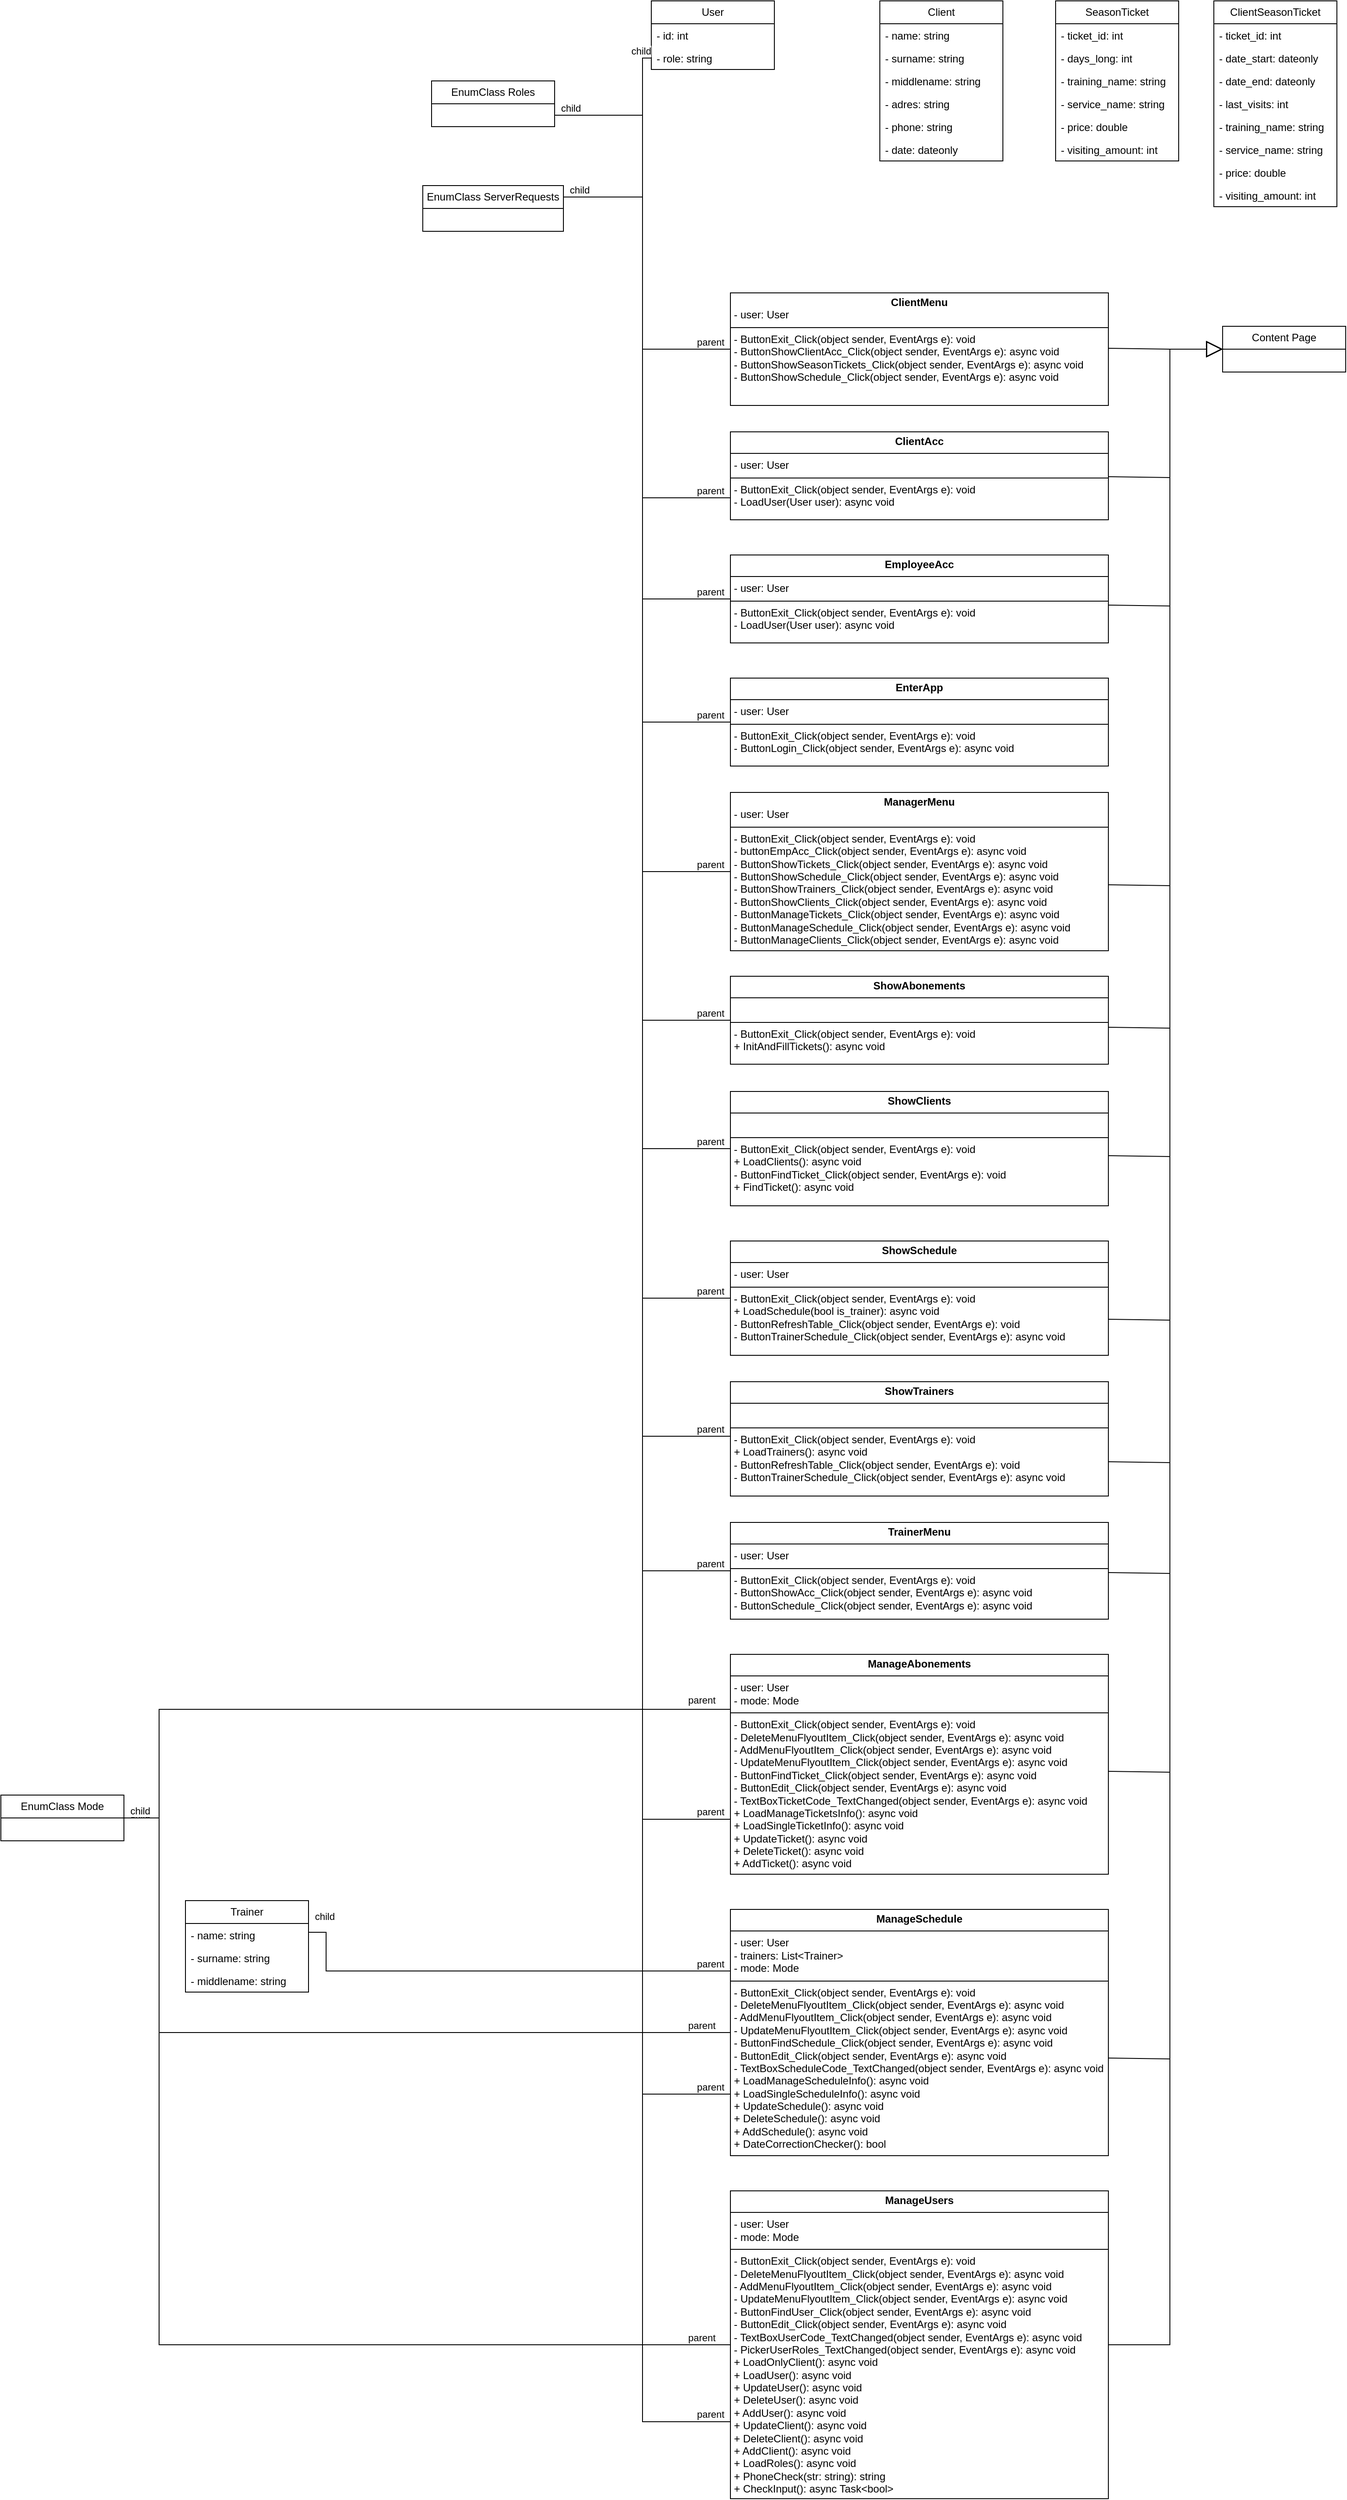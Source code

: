 <mxfile version="24.4.2" type="device">
  <diagram name="Страница — 1" id="IqmH5967m_-wru2younw">
    <mxGraphModel dx="3749" dy="1212" grid="1" gridSize="10" guides="1" tooltips="1" connect="1" arrows="1" fold="1" page="1" pageScale="1" pageWidth="827" pageHeight="1169" math="0" shadow="0">
      <root>
        <mxCell id="0" />
        <mxCell id="1" parent="0" />
        <mxCell id="-slxVZkrEu4Ym89tPLpN-1" value="User" style="swimlane;fontStyle=0;childLayout=stackLayout;horizontal=1;startSize=26;fillColor=none;horizontalStack=0;resizeParent=1;resizeParentMax=0;resizeLast=0;collapsible=1;marginBottom=0;whiteSpace=wrap;html=1;" vertex="1" parent="1">
          <mxGeometry x="10" y="60" width="140" height="78" as="geometry" />
        </mxCell>
        <mxCell id="-slxVZkrEu4Ym89tPLpN-2" value="- id: int" style="text;strokeColor=none;fillColor=none;align=left;verticalAlign=top;spacingLeft=4;spacingRight=4;overflow=hidden;rotatable=0;points=[[0,0.5],[1,0.5]];portConstraint=eastwest;whiteSpace=wrap;html=1;" vertex="1" parent="-slxVZkrEu4Ym89tPLpN-1">
          <mxGeometry y="26" width="140" height="26" as="geometry" />
        </mxCell>
        <mxCell id="-slxVZkrEu4Ym89tPLpN-3" value="- role: string" style="text;strokeColor=none;fillColor=none;align=left;verticalAlign=top;spacingLeft=4;spacingRight=4;overflow=hidden;rotatable=0;points=[[0,0.5],[1,0.5]];portConstraint=eastwest;whiteSpace=wrap;html=1;" vertex="1" parent="-slxVZkrEu4Ym89tPLpN-1">
          <mxGeometry y="52" width="140" height="26" as="geometry" />
        </mxCell>
        <mxCell id="-slxVZkrEu4Ym89tPLpN-5" value="Client" style="swimlane;fontStyle=0;childLayout=stackLayout;horizontal=1;startSize=26;fillColor=none;horizontalStack=0;resizeParent=1;resizeParentMax=0;resizeLast=0;collapsible=1;marginBottom=0;whiteSpace=wrap;html=1;" vertex="1" parent="1">
          <mxGeometry x="270" y="60" width="140" height="182" as="geometry" />
        </mxCell>
        <mxCell id="-slxVZkrEu4Ym89tPLpN-6" value="- name: string" style="text;strokeColor=none;fillColor=none;align=left;verticalAlign=top;spacingLeft=4;spacingRight=4;overflow=hidden;rotatable=0;points=[[0,0.5],[1,0.5]];portConstraint=eastwest;whiteSpace=wrap;html=1;" vertex="1" parent="-slxVZkrEu4Ym89tPLpN-5">
          <mxGeometry y="26" width="140" height="26" as="geometry" />
        </mxCell>
        <mxCell id="-slxVZkrEu4Ym89tPLpN-7" value="- surname: string" style="text;strokeColor=none;fillColor=none;align=left;verticalAlign=top;spacingLeft=4;spacingRight=4;overflow=hidden;rotatable=0;points=[[0,0.5],[1,0.5]];portConstraint=eastwest;whiteSpace=wrap;html=1;" vertex="1" parent="-slxVZkrEu4Ym89tPLpN-5">
          <mxGeometry y="52" width="140" height="26" as="geometry" />
        </mxCell>
        <mxCell id="-slxVZkrEu4Ym89tPLpN-8" value="- middlename: string" style="text;strokeColor=none;fillColor=none;align=left;verticalAlign=top;spacingLeft=4;spacingRight=4;overflow=hidden;rotatable=0;points=[[0,0.5],[1,0.5]];portConstraint=eastwest;whiteSpace=wrap;html=1;" vertex="1" parent="-slxVZkrEu4Ym89tPLpN-5">
          <mxGeometry y="78" width="140" height="26" as="geometry" />
        </mxCell>
        <mxCell id="-slxVZkrEu4Ym89tPLpN-9" value="- adres: string" style="text;strokeColor=none;fillColor=none;align=left;verticalAlign=top;spacingLeft=4;spacingRight=4;overflow=hidden;rotatable=0;points=[[0,0.5],[1,0.5]];portConstraint=eastwest;whiteSpace=wrap;html=1;" vertex="1" parent="-slxVZkrEu4Ym89tPLpN-5">
          <mxGeometry y="104" width="140" height="26" as="geometry" />
        </mxCell>
        <mxCell id="-slxVZkrEu4Ym89tPLpN-11" value="- phone: string" style="text;strokeColor=none;fillColor=none;align=left;verticalAlign=top;spacingLeft=4;spacingRight=4;overflow=hidden;rotatable=0;points=[[0,0.5],[1,0.5]];portConstraint=eastwest;whiteSpace=wrap;html=1;" vertex="1" parent="-slxVZkrEu4Ym89tPLpN-5">
          <mxGeometry y="130" width="140" height="26" as="geometry" />
        </mxCell>
        <mxCell id="-slxVZkrEu4Ym89tPLpN-10" value="- date: dateonly" style="text;strokeColor=none;fillColor=none;align=left;verticalAlign=top;spacingLeft=4;spacingRight=4;overflow=hidden;rotatable=0;points=[[0,0.5],[1,0.5]];portConstraint=eastwest;whiteSpace=wrap;html=1;" vertex="1" parent="-slxVZkrEu4Ym89tPLpN-5">
          <mxGeometry y="156" width="140" height="26" as="geometry" />
        </mxCell>
        <mxCell id="-slxVZkrEu4Ym89tPLpN-12" value="SeasonTicket" style="swimlane;fontStyle=0;childLayout=stackLayout;horizontal=1;startSize=26;fillColor=none;horizontalStack=0;resizeParent=1;resizeParentMax=0;resizeLast=0;collapsible=1;marginBottom=0;whiteSpace=wrap;html=1;" vertex="1" parent="1">
          <mxGeometry x="470" y="60" width="140" height="182" as="geometry" />
        </mxCell>
        <mxCell id="-slxVZkrEu4Ym89tPLpN-13" value="- ticket_id: int" style="text;strokeColor=none;fillColor=none;align=left;verticalAlign=top;spacingLeft=4;spacingRight=4;overflow=hidden;rotatable=0;points=[[0,0.5],[1,0.5]];portConstraint=eastwest;whiteSpace=wrap;html=1;" vertex="1" parent="-slxVZkrEu4Ym89tPLpN-12">
          <mxGeometry y="26" width="140" height="26" as="geometry" />
        </mxCell>
        <mxCell id="-slxVZkrEu4Ym89tPLpN-14" value="- days_long: int" style="text;strokeColor=none;fillColor=none;align=left;verticalAlign=top;spacingLeft=4;spacingRight=4;overflow=hidden;rotatable=0;points=[[0,0.5],[1,0.5]];portConstraint=eastwest;whiteSpace=wrap;html=1;" vertex="1" parent="-slxVZkrEu4Ym89tPLpN-12">
          <mxGeometry y="52" width="140" height="26" as="geometry" />
        </mxCell>
        <mxCell id="-slxVZkrEu4Ym89tPLpN-15" value="- training_name: string" style="text;strokeColor=none;fillColor=none;align=left;verticalAlign=top;spacingLeft=4;spacingRight=4;overflow=hidden;rotatable=0;points=[[0,0.5],[1,0.5]];portConstraint=eastwest;whiteSpace=wrap;html=1;" vertex="1" parent="-slxVZkrEu4Ym89tPLpN-12">
          <mxGeometry y="78" width="140" height="26" as="geometry" />
        </mxCell>
        <mxCell id="-slxVZkrEu4Ym89tPLpN-16" value="- service_name: string" style="text;strokeColor=none;fillColor=none;align=left;verticalAlign=top;spacingLeft=4;spacingRight=4;overflow=hidden;rotatable=0;points=[[0,0.5],[1,0.5]];portConstraint=eastwest;whiteSpace=wrap;html=1;" vertex="1" parent="-slxVZkrEu4Ym89tPLpN-12">
          <mxGeometry y="104" width="140" height="26" as="geometry" />
        </mxCell>
        <mxCell id="-slxVZkrEu4Ym89tPLpN-17" value="- price: double" style="text;strokeColor=none;fillColor=none;align=left;verticalAlign=top;spacingLeft=4;spacingRight=4;overflow=hidden;rotatable=0;points=[[0,0.5],[1,0.5]];portConstraint=eastwest;whiteSpace=wrap;html=1;" vertex="1" parent="-slxVZkrEu4Ym89tPLpN-12">
          <mxGeometry y="130" width="140" height="26" as="geometry" />
        </mxCell>
        <mxCell id="-slxVZkrEu4Ym89tPLpN-18" value="- visiting_amount: int" style="text;strokeColor=none;fillColor=none;align=left;verticalAlign=top;spacingLeft=4;spacingRight=4;overflow=hidden;rotatable=0;points=[[0,0.5],[1,0.5]];portConstraint=eastwest;whiteSpace=wrap;html=1;" vertex="1" parent="-slxVZkrEu4Ym89tPLpN-12">
          <mxGeometry y="156" width="140" height="26" as="geometry" />
        </mxCell>
        <mxCell id="-slxVZkrEu4Ym89tPLpN-19" value="ClientSeasonTicket" style="swimlane;fontStyle=0;childLayout=stackLayout;horizontal=1;startSize=26;fillColor=none;horizontalStack=0;resizeParent=1;resizeParentMax=0;resizeLast=0;collapsible=1;marginBottom=0;whiteSpace=wrap;html=1;" vertex="1" parent="1">
          <mxGeometry x="650" y="60" width="140" height="234" as="geometry" />
        </mxCell>
        <mxCell id="-slxVZkrEu4Ym89tPLpN-20" value="- ticket_id: int" style="text;strokeColor=none;fillColor=none;align=left;verticalAlign=top;spacingLeft=4;spacingRight=4;overflow=hidden;rotatable=0;points=[[0,0.5],[1,0.5]];portConstraint=eastwest;whiteSpace=wrap;html=1;" vertex="1" parent="-slxVZkrEu4Ym89tPLpN-19">
          <mxGeometry y="26" width="140" height="26" as="geometry" />
        </mxCell>
        <mxCell id="-slxVZkrEu4Ym89tPLpN-26" value="- date_start: dateonly" style="text;strokeColor=none;fillColor=none;align=left;verticalAlign=top;spacingLeft=4;spacingRight=4;overflow=hidden;rotatable=0;points=[[0,0.5],[1,0.5]];portConstraint=eastwest;whiteSpace=wrap;html=1;" vertex="1" parent="-slxVZkrEu4Ym89tPLpN-19">
          <mxGeometry y="52" width="140" height="26" as="geometry" />
        </mxCell>
        <mxCell id="-slxVZkrEu4Ym89tPLpN-27" value="- date_end: dateonly" style="text;strokeColor=none;fillColor=none;align=left;verticalAlign=top;spacingLeft=4;spacingRight=4;overflow=hidden;rotatable=0;points=[[0,0.5],[1,0.5]];portConstraint=eastwest;whiteSpace=wrap;html=1;" vertex="1" parent="-slxVZkrEu4Ym89tPLpN-19">
          <mxGeometry y="78" width="140" height="26" as="geometry" />
        </mxCell>
        <mxCell id="-slxVZkrEu4Ym89tPLpN-21" value="- last_visits: int" style="text;strokeColor=none;fillColor=none;align=left;verticalAlign=top;spacingLeft=4;spacingRight=4;overflow=hidden;rotatable=0;points=[[0,0.5],[1,0.5]];portConstraint=eastwest;whiteSpace=wrap;html=1;" vertex="1" parent="-slxVZkrEu4Ym89tPLpN-19">
          <mxGeometry y="104" width="140" height="26" as="geometry" />
        </mxCell>
        <mxCell id="-slxVZkrEu4Ym89tPLpN-22" value="- training_name: string" style="text;strokeColor=none;fillColor=none;align=left;verticalAlign=top;spacingLeft=4;spacingRight=4;overflow=hidden;rotatable=0;points=[[0,0.5],[1,0.5]];portConstraint=eastwest;whiteSpace=wrap;html=1;" vertex="1" parent="-slxVZkrEu4Ym89tPLpN-19">
          <mxGeometry y="130" width="140" height="26" as="geometry" />
        </mxCell>
        <mxCell id="-slxVZkrEu4Ym89tPLpN-23" value="- service_name: string" style="text;strokeColor=none;fillColor=none;align=left;verticalAlign=top;spacingLeft=4;spacingRight=4;overflow=hidden;rotatable=0;points=[[0,0.5],[1,0.5]];portConstraint=eastwest;whiteSpace=wrap;html=1;" vertex="1" parent="-slxVZkrEu4Ym89tPLpN-19">
          <mxGeometry y="156" width="140" height="26" as="geometry" />
        </mxCell>
        <mxCell id="-slxVZkrEu4Ym89tPLpN-24" value="- price: double" style="text;strokeColor=none;fillColor=none;align=left;verticalAlign=top;spacingLeft=4;spacingRight=4;overflow=hidden;rotatable=0;points=[[0,0.5],[1,0.5]];portConstraint=eastwest;whiteSpace=wrap;html=1;" vertex="1" parent="-slxVZkrEu4Ym89tPLpN-19">
          <mxGeometry y="182" width="140" height="26" as="geometry" />
        </mxCell>
        <mxCell id="-slxVZkrEu4Ym89tPLpN-25" value="- visiting_amount: int" style="text;strokeColor=none;fillColor=none;align=left;verticalAlign=top;spacingLeft=4;spacingRight=4;overflow=hidden;rotatable=0;points=[[0,0.5],[1,0.5]];portConstraint=eastwest;whiteSpace=wrap;html=1;" vertex="1" parent="-slxVZkrEu4Ym89tPLpN-19">
          <mxGeometry y="208" width="140" height="26" as="geometry" />
        </mxCell>
        <mxCell id="-slxVZkrEu4Ym89tPLpN-28" value="Content Page" style="swimlane;fontStyle=0;childLayout=stackLayout;horizontal=1;startSize=26;fillColor=none;horizontalStack=0;resizeParent=1;resizeParentMax=0;resizeLast=0;collapsible=1;marginBottom=0;whiteSpace=wrap;html=1;" vertex="1" parent="1">
          <mxGeometry x="660" y="430" width="140" height="52" as="geometry" />
        </mxCell>
        <mxCell id="-slxVZkrEu4Ym89tPLpN-32" value="" style="endArrow=block;endSize=16;endFill=0;html=1;rounded=0;entryX=0;entryY=0.5;entryDx=0;entryDy=0;exitX=1;exitY=0.5;exitDx=0;exitDy=0;" edge="1" parent="1" source="-slxVZkrEu4Ym89tPLpN-49" target="-slxVZkrEu4Ym89tPLpN-28">
          <mxGeometry width="160" relative="1" as="geometry">
            <mxPoint x="620" y="2330" as="sourcePoint" />
            <mxPoint x="530" y="430" as="targetPoint" />
            <Array as="points">
              <mxPoint x="600" y="2725" />
              <mxPoint x="600" y="456" />
            </Array>
          </mxGeometry>
        </mxCell>
        <mxCell id="-slxVZkrEu4Ym89tPLpN-36" value="&lt;p style=&quot;margin:0px;margin-top:4px;text-align:center;&quot;&gt;&lt;b&gt;ClientMenu&lt;/b&gt;&lt;/p&gt;&lt;p style=&quot;margin:0px;margin-left:4px;&quot;&gt;- user: User&lt;/p&gt;&lt;hr size=&quot;1&quot; style=&quot;border-style:solid;&quot;&gt;&lt;p style=&quot;margin:0px;margin-left:4px;&quot;&gt;- ButtonExit_Click(object sender, EventArgs e): void&lt;/p&gt;&lt;p style=&quot;margin:0px;margin-left:4px;&quot;&gt;-&amp;nbsp;ButtonShowClientAcc_Click(object sender, EventArgs e): async void&lt;/p&gt;&lt;p style=&quot;margin:0px;margin-left:4px;&quot;&gt;-&amp;nbsp;ButtonShowSeasonTickets_Click(object sender, EventArgs e): async void&lt;/p&gt;&lt;p style=&quot;margin:0px;margin-left:4px;&quot;&gt;-&amp;nbsp;ButtonShowSchedule_Click(object sender, EventArgs e): async void&lt;/p&gt;&lt;p style=&quot;margin:0px;margin-left:4px;&quot;&gt;&lt;br&gt;&lt;/p&gt;" style="verticalAlign=top;align=left;overflow=fill;html=1;whiteSpace=wrap;" vertex="1" parent="1">
          <mxGeometry x="100" y="392" width="430" height="128" as="geometry" />
        </mxCell>
        <mxCell id="-slxVZkrEu4Ym89tPLpN-37" value="&lt;p style=&quot;margin:0px;margin-top:4px;text-align:center;&quot;&gt;&lt;b&gt;ClientAcc&lt;/b&gt;&lt;/p&gt;&lt;hr size=&quot;1&quot; style=&quot;border-style:solid;&quot;&gt;&lt;p style=&quot;margin:0px;margin-left:4px;&quot;&gt;- user: User&lt;/p&gt;&lt;hr size=&quot;1&quot; style=&quot;border-style:solid;&quot;&gt;&lt;p style=&quot;margin:0px;margin-left:4px;&quot;&gt;- ButtonExit_Click(object sender, EventArgs e): void&lt;/p&gt;&lt;p style=&quot;margin:0px;margin-left:4px;&quot;&gt;- LoadUser(User user): async void&lt;/p&gt;&lt;p style=&quot;margin:0px;margin-left:4px;&quot;&gt;&lt;br&gt;&lt;/p&gt;" style="verticalAlign=top;align=left;overflow=fill;html=1;whiteSpace=wrap;" vertex="1" parent="1">
          <mxGeometry x="100" y="550" width="430" height="100" as="geometry" />
        </mxCell>
        <mxCell id="-slxVZkrEu4Ym89tPLpN-39" value="&lt;p style=&quot;margin:0px;margin-top:4px;text-align:center;&quot;&gt;&lt;b&gt;EmployeeAcc&lt;/b&gt;&lt;/p&gt;&lt;hr size=&quot;1&quot; style=&quot;border-style:solid;&quot;&gt;&lt;p style=&quot;margin:0px;margin-left:4px;&quot;&gt;- user: User&lt;/p&gt;&lt;hr size=&quot;1&quot; style=&quot;border-style:solid;&quot;&gt;&lt;p style=&quot;margin:0px;margin-left:4px;&quot;&gt;- ButtonExit_Click(object sender, EventArgs e): void&lt;/p&gt;&lt;p style=&quot;margin:0px;margin-left:4px;&quot;&gt;- LoadUser(User user): async void&lt;/p&gt;&lt;p style=&quot;margin:0px;margin-left:4px;&quot;&gt;&lt;br&gt;&lt;/p&gt;" style="verticalAlign=top;align=left;overflow=fill;html=1;whiteSpace=wrap;" vertex="1" parent="1">
          <mxGeometry x="100" y="690" width="430" height="100" as="geometry" />
        </mxCell>
        <mxCell id="-slxVZkrEu4Ym89tPLpN-40" value="&lt;p style=&quot;margin:0px;margin-top:4px;text-align:center;&quot;&gt;&lt;b&gt;EnterApp&lt;/b&gt;&lt;/p&gt;&lt;hr size=&quot;1&quot; style=&quot;border-style:solid;&quot;&gt;&lt;p style=&quot;margin:0px;margin-left:4px;&quot;&gt;- user: User&lt;/p&gt;&lt;hr size=&quot;1&quot; style=&quot;border-style:solid;&quot;&gt;&lt;p style=&quot;margin:0px;margin-left:4px;&quot;&gt;- ButtonExit_Click(object sender, EventArgs e): void&lt;/p&gt;&lt;p style=&quot;margin:0px;margin-left:4px;&quot;&gt;- ButtonLogin_Click(object sender, EventArgs e): async void&lt;br&gt;&lt;/p&gt;&lt;p style=&quot;margin:0px;margin-left:4px;&quot;&gt;&lt;br&gt;&lt;/p&gt;" style="verticalAlign=top;align=left;overflow=fill;html=1;whiteSpace=wrap;" vertex="1" parent="1">
          <mxGeometry x="100" y="830" width="430" height="100" as="geometry" />
        </mxCell>
        <mxCell id="-slxVZkrEu4Ym89tPLpN-41" value="&lt;p style=&quot;margin:0px;margin-top:4px;text-align:center;&quot;&gt;&lt;b&gt;ManagerMenu&lt;/b&gt;&lt;/p&gt;&lt;p style=&quot;margin:0px;margin-left:4px;&quot;&gt;- user: User&lt;/p&gt;&lt;hr size=&quot;1&quot; style=&quot;border-style:solid;&quot;&gt;&lt;p style=&quot;margin:0px;margin-left:4px;&quot;&gt;- ButtonExit_Click(object sender, EventArgs e): void&lt;/p&gt;&lt;p style=&quot;margin:0px;margin-left:4px;&quot;&gt;-&amp;nbsp;buttonEmpAcc_Click(object sender, EventArgs e): async void&lt;/p&gt;&lt;p style=&quot;margin:0px;margin-left:4px;&quot;&gt;-&amp;nbsp;ButtonShowTickets_Click(object sender, EventArgs e): async void&lt;/p&gt;&lt;p style=&quot;margin:0px;margin-left:4px;&quot;&gt;-&amp;nbsp;ButtonShowSchedule_Click(object sender, EventArgs e): async void&lt;/p&gt;&lt;p style=&quot;margin: 0px 0px 0px 4px;&quot;&gt;-&amp;nbsp;ButtonShowTrainers_Click(object sender, EventArgs e): async void&lt;/p&gt;&lt;p style=&quot;margin: 0px 0px 0px 4px;&quot;&gt;-&amp;nbsp;ButtonShowClients_Click(object sender, EventArgs e): async void&lt;/p&gt;&lt;p style=&quot;margin: 0px 0px 0px 4px;&quot;&gt;-&amp;nbsp;ButtonManageTickets_Click(object sender, EventArgs e): async void&lt;/p&gt;&lt;p style=&quot;margin: 0px 0px 0px 4px;&quot;&gt;-&amp;nbsp;ButtonManageSchedule_Click(object sender, EventArgs e): async void&lt;/p&gt;&lt;p style=&quot;margin: 0px 0px 0px 4px;&quot;&gt;-&amp;nbsp;ButtonManageClients_Click(object sender, EventArgs e): async void&lt;/p&gt;&lt;p style=&quot;margin:0px;margin-left:4px;&quot;&gt;&lt;br&gt;&lt;/p&gt;" style="verticalAlign=top;align=left;overflow=fill;html=1;whiteSpace=wrap;" vertex="1" parent="1">
          <mxGeometry x="100" y="960" width="430" height="180" as="geometry" />
        </mxCell>
        <mxCell id="-slxVZkrEu4Ym89tPLpN-42" value="&lt;p style=&quot;margin:0px;margin-top:4px;text-align:center;&quot;&gt;&lt;b&gt;ShowAbonements&lt;/b&gt;&lt;/p&gt;&lt;hr size=&quot;1&quot; style=&quot;border-style:solid;&quot;&gt;&lt;p style=&quot;margin:0px;margin-left:4px;&quot;&gt;&lt;br&gt;&lt;/p&gt;&lt;hr size=&quot;1&quot; style=&quot;border-style:solid;&quot;&gt;&lt;p style=&quot;margin:0px;margin-left:4px;&quot;&gt;- ButtonExit_Click(object sender, EventArgs e): void&lt;/p&gt;&lt;p style=&quot;margin:0px;margin-left:4px;&quot;&gt;+ InitAndFillTickets(): async void&lt;br&gt;&lt;/p&gt;&lt;p style=&quot;margin:0px;margin-left:4px;&quot;&gt;&lt;br&gt;&lt;/p&gt;" style="verticalAlign=top;align=left;overflow=fill;html=1;whiteSpace=wrap;" vertex="1" parent="1">
          <mxGeometry x="100" y="1169" width="430" height="100" as="geometry" />
        </mxCell>
        <mxCell id="-slxVZkrEu4Ym89tPLpN-43" value="&lt;p style=&quot;margin:0px;margin-top:4px;text-align:center;&quot;&gt;&lt;b&gt;ShowClients&lt;/b&gt;&lt;/p&gt;&lt;hr size=&quot;1&quot; style=&quot;border-style:solid;&quot;&gt;&lt;p style=&quot;margin:0px;margin-left:4px;&quot;&gt;&lt;br&gt;&lt;/p&gt;&lt;hr size=&quot;1&quot; style=&quot;border-style:solid;&quot;&gt;&lt;p style=&quot;margin:0px;margin-left:4px;&quot;&gt;- ButtonExit_Click(object sender, EventArgs e): void&lt;/p&gt;&lt;p style=&quot;margin:0px;margin-left:4px;&quot;&gt;+ LoadClients(): async void&lt;br&gt;&lt;/p&gt;&lt;p style=&quot;margin:0px;margin-left:4px;&quot;&gt;- ButtonFindTicket_Click(object sender, EventArgs e): void&lt;br&gt;&lt;/p&gt;&lt;p style=&quot;margin:0px;margin-left:4px;&quot;&gt;+&amp;nbsp;FindTicket(): async void&lt;/p&gt;&lt;p style=&quot;margin:0px;margin-left:4px;&quot;&gt;&lt;br&gt;&lt;/p&gt;" style="verticalAlign=top;align=left;overflow=fill;html=1;whiteSpace=wrap;" vertex="1" parent="1">
          <mxGeometry x="100" y="1300" width="430" height="130" as="geometry" />
        </mxCell>
        <mxCell id="-slxVZkrEu4Ym89tPLpN-44" value="&lt;p style=&quot;margin:0px;margin-top:4px;text-align:center;&quot;&gt;&lt;b&gt;ShowSchedule&lt;/b&gt;&lt;/p&gt;&lt;hr size=&quot;1&quot; style=&quot;border-style:solid;&quot;&gt;&lt;p style=&quot;margin:0px;margin-left:4px;&quot;&gt;- user: User&lt;/p&gt;&lt;hr size=&quot;1&quot; style=&quot;border-style:solid;&quot;&gt;&lt;p style=&quot;margin:0px;margin-left:4px;&quot;&gt;- ButtonExit_Click(object sender, EventArgs e): void&lt;/p&gt;&lt;p style=&quot;margin:0px;margin-left:4px;&quot;&gt;+ LoadSchedule(bool is_trainer): async void&lt;br&gt;&lt;/p&gt;&lt;p style=&quot;margin:0px;margin-left:4px;&quot;&gt;- ButtonRefreshTable_Click(object sender, EventArgs e): void&lt;br&gt;&lt;/p&gt;&lt;p style=&quot;margin:0px;margin-left:4px;&quot;&gt;- ButtonTrainerSchedule_Click(object sender, EventArgs e): async void&lt;/p&gt;&lt;p style=&quot;margin:0px;margin-left:4px;&quot;&gt;&lt;br&gt;&lt;/p&gt;" style="verticalAlign=top;align=left;overflow=fill;html=1;whiteSpace=wrap;" vertex="1" parent="1">
          <mxGeometry x="100" y="1470" width="430" height="130" as="geometry" />
        </mxCell>
        <mxCell id="-slxVZkrEu4Ym89tPLpN-45" value="&lt;p style=&quot;margin:0px;margin-top:4px;text-align:center;&quot;&gt;&lt;b&gt;ShowTrainers&lt;/b&gt;&lt;/p&gt;&lt;hr size=&quot;1&quot; style=&quot;border-style:solid;&quot;&gt;&lt;p style=&quot;margin:0px;margin-left:4px;&quot;&gt;&lt;br&gt;&lt;/p&gt;&lt;hr size=&quot;1&quot; style=&quot;border-style:solid;&quot;&gt;&lt;p style=&quot;margin:0px;margin-left:4px;&quot;&gt;- ButtonExit_Click(object sender, EventArgs e): void&lt;/p&gt;&lt;p style=&quot;margin:0px;margin-left:4px;&quot;&gt;+ LoadTrainers(): async void&lt;br&gt;&lt;/p&gt;&lt;p style=&quot;margin:0px;margin-left:4px;&quot;&gt;- ButtonRefreshTable_Click(object sender, EventArgs e): void&lt;br&gt;&lt;/p&gt;&lt;p style=&quot;margin:0px;margin-left:4px;&quot;&gt;- ButtonTrainerSchedule_Click(object sender, EventArgs e): async void&lt;/p&gt;&lt;p style=&quot;margin:0px;margin-left:4px;&quot;&gt;&lt;br&gt;&lt;/p&gt;" style="verticalAlign=top;align=left;overflow=fill;html=1;whiteSpace=wrap;" vertex="1" parent="1">
          <mxGeometry x="100" y="1630" width="430" height="130" as="geometry" />
        </mxCell>
        <mxCell id="-slxVZkrEu4Ym89tPLpN-46" value="&lt;p style=&quot;margin:0px;margin-top:4px;text-align:center;&quot;&gt;&lt;b&gt;TrainerMenu&lt;/b&gt;&lt;/p&gt;&lt;hr size=&quot;1&quot; style=&quot;border-style:solid;&quot;&gt;&lt;p style=&quot;margin:0px;margin-left:4px;&quot;&gt;- user: User&lt;/p&gt;&lt;hr size=&quot;1&quot; style=&quot;border-style:solid;&quot;&gt;&lt;p style=&quot;margin:0px;margin-left:4px;&quot;&gt;- ButtonExit_Click(object sender, EventArgs e): void&lt;/p&gt;&lt;p style=&quot;margin:0px;margin-left:4px;&quot;&gt;- ButtonShowAcc_Click(object sender, EventArgs e): async void&lt;br&gt;&lt;/p&gt;&lt;p style=&quot;margin:0px;margin-left:4px;&quot;&gt;- ButtonSchedule_Click(object sender, EventArgs e): async void&lt;/p&gt;&lt;p style=&quot;margin:0px;margin-left:4px;&quot;&gt;&lt;br&gt;&lt;/p&gt;" style="verticalAlign=top;align=left;overflow=fill;html=1;whiteSpace=wrap;" vertex="1" parent="1">
          <mxGeometry x="100" y="1790" width="430" height="110" as="geometry" />
        </mxCell>
        <mxCell id="-slxVZkrEu4Ym89tPLpN-47" value="&lt;p style=&quot;margin:0px;margin-top:4px;text-align:center;&quot;&gt;&lt;b&gt;ManageAbonements&lt;/b&gt;&lt;/p&gt;&lt;hr size=&quot;1&quot; style=&quot;border-style:solid;&quot;&gt;&lt;p style=&quot;margin:0px;margin-left:4px;&quot;&gt;- user: User&lt;/p&gt;&lt;p style=&quot;margin:0px;margin-left:4px;&quot;&gt;- mode: Mode&lt;/p&gt;&lt;hr size=&quot;1&quot; style=&quot;border-style:solid;&quot;&gt;&lt;p style=&quot;margin:0px;margin-left:4px;&quot;&gt;- ButtonExit_Click(object sender, EventArgs e): void&lt;/p&gt;&lt;p style=&quot;margin:0px;margin-left:4px;&quot;&gt;- DeleteMenuFlyoutItem_Click(object sender, EventArgs e): async void&lt;br&gt;&lt;/p&gt;&lt;p style=&quot;margin:0px;margin-left:4px;&quot;&gt;- AddMenuFlyoutItem_Click(object sender, EventArgs e): async void&lt;/p&gt;&lt;p style=&quot;margin: 0px 0px 0px 4px;&quot;&gt;- UpdateMenuFlyoutItem_Click(object sender, EventArgs e): async void&lt;br&gt;&lt;/p&gt;&lt;p style=&quot;margin: 0px 0px 0px 4px;&quot;&gt;- ButtonFindTicket_Click(object sender, EventArgs e): async void&lt;/p&gt;&lt;p style=&quot;margin: 0px 0px 0px 4px;&quot;&gt;- ButtonEdit_Click(object sender, EventArgs e): async void&lt;br&gt;&lt;/p&gt;&lt;p style=&quot;margin: 0px 0px 0px 4px;&quot;&gt;- TextBoxTicketCode_TextChanged(object sender, EventArgs e): async void&lt;/p&gt;&lt;p style=&quot;margin: 0px 0px 0px 4px;&quot;&gt;+ LoadManageTicketsInfo(): async void&lt;br&gt;&lt;/p&gt;&lt;p style=&quot;margin: 0px 0px 0px 4px;&quot;&gt;+ LoadSingleTicketInfo(): async void&lt;/p&gt;&lt;p style=&quot;margin: 0px 0px 0px 4px;&quot;&gt;+ UpdateTicket(): async void&lt;br&gt;&lt;/p&gt;&lt;p style=&quot;margin: 0px 0px 0px 4px;&quot;&gt;+ DeleteTicket(): async void&lt;/p&gt;&lt;p style=&quot;margin: 0px 0px 0px 4px;&quot;&gt;+ AddTicket(): async void&lt;/p&gt;&lt;p style=&quot;margin: 0px 0px 0px 4px;&quot;&gt;&lt;br&gt;&lt;/p&gt;&lt;p style=&quot;margin:0px;margin-left:4px;&quot;&gt;&lt;br&gt;&lt;/p&gt;" style="verticalAlign=top;align=left;overflow=fill;html=1;whiteSpace=wrap;" vertex="1" parent="1">
          <mxGeometry x="100" y="1940" width="430" height="250" as="geometry" />
        </mxCell>
        <mxCell id="-slxVZkrEu4Ym89tPLpN-48" value="&lt;p style=&quot;margin:0px;margin-top:4px;text-align:center;&quot;&gt;&lt;b&gt;ManageSchedule&lt;/b&gt;&lt;/p&gt;&lt;hr size=&quot;1&quot; style=&quot;border-style:solid;&quot;&gt;&lt;p style=&quot;margin:0px;margin-left:4px;&quot;&gt;- user: User&lt;/p&gt;&lt;p style=&quot;margin:0px;margin-left:4px;&quot;&gt;- trainers: List&amp;lt;Trainer&amp;gt;&lt;/p&gt;&lt;p style=&quot;margin:0px;margin-left:4px;&quot;&gt;- mode: Mode&lt;/p&gt;&lt;hr size=&quot;1&quot; style=&quot;border-style:solid;&quot;&gt;&lt;p style=&quot;margin:0px;margin-left:4px;&quot;&gt;- ButtonExit_Click(object sender, EventArgs e): void&lt;/p&gt;&lt;p style=&quot;margin:0px;margin-left:4px;&quot;&gt;- DeleteMenuFlyoutItem_Click(object sender, EventArgs e): async void&lt;br&gt;&lt;/p&gt;&lt;p style=&quot;margin:0px;margin-left:4px;&quot;&gt;- AddMenuFlyoutItem_Click(object sender, EventArgs e): async void&lt;/p&gt;&lt;p style=&quot;margin: 0px 0px 0px 4px;&quot;&gt;- UpdateMenuFlyoutItem_Click(object sender, EventArgs e): async void&lt;br&gt;&lt;/p&gt;&lt;p style=&quot;margin: 0px 0px 0px 4px;&quot;&gt;- ButtonFindSchedule_Click(object sender, EventArgs e): async void&lt;/p&gt;&lt;p style=&quot;margin: 0px 0px 0px 4px;&quot;&gt;- ButtonEdit_Click(object sender, EventArgs e): async void&lt;br&gt;&lt;/p&gt;&lt;p style=&quot;margin: 0px 0px 0px 4px;&quot;&gt;- TextBoxScheduleCode_TextChanged(object sender, EventArgs e): async void&lt;/p&gt;&lt;p style=&quot;margin: 0px 0px 0px 4px;&quot;&gt;+ LoadManageScheduleInfo(): async void&lt;br&gt;&lt;/p&gt;&lt;p style=&quot;margin: 0px 0px 0px 4px;&quot;&gt;+ LoadSingleScheduleInfo(): async void&lt;/p&gt;&lt;p style=&quot;margin: 0px 0px 0px 4px;&quot;&gt;+ UpdateSchedule(): async void&lt;br&gt;&lt;/p&gt;&lt;p style=&quot;margin: 0px 0px 0px 4px;&quot;&gt;+ DeleteSchedule(): async void&lt;/p&gt;&lt;p style=&quot;margin: 0px 0px 0px 4px;&quot;&gt;+ AddSchedule(): async void&lt;/p&gt;&lt;p style=&quot;margin: 0px 0px 0px 4px;&quot;&gt;+&amp;nbsp;DateCorrectionChecker(): bool&lt;br&gt;&lt;/p&gt;&lt;p style=&quot;margin: 0px 0px 0px 4px;&quot;&gt;&lt;br&gt;&lt;/p&gt;&lt;p style=&quot;margin:0px;margin-left:4px;&quot;&gt;&lt;br&gt;&lt;/p&gt;" style="verticalAlign=top;align=left;overflow=fill;html=1;whiteSpace=wrap;" vertex="1" parent="1">
          <mxGeometry x="100" y="2230" width="430" height="280" as="geometry" />
        </mxCell>
        <mxCell id="-slxVZkrEu4Ym89tPLpN-49" value="&lt;p style=&quot;margin:0px;margin-top:4px;text-align:center;&quot;&gt;&lt;b&gt;ManageUsers&lt;/b&gt;&lt;/p&gt;&lt;hr size=&quot;1&quot; style=&quot;border-style:solid;&quot;&gt;&lt;p style=&quot;margin:0px;margin-left:4px;&quot;&gt;- user: User&lt;/p&gt;&lt;p style=&quot;margin:0px;margin-left:4px;&quot;&gt;- mode: Mode&lt;/p&gt;&lt;hr size=&quot;1&quot; style=&quot;border-style:solid;&quot;&gt;&lt;p style=&quot;margin:0px;margin-left:4px;&quot;&gt;- ButtonExit_Click(object sender, EventArgs e): void&lt;/p&gt;&lt;p style=&quot;margin:0px;margin-left:4px;&quot;&gt;- DeleteMenuFlyoutItem_Click(object sender, EventArgs e): async void&lt;br&gt;&lt;/p&gt;&lt;p style=&quot;margin:0px;margin-left:4px;&quot;&gt;- AddMenuFlyoutItem_Click(object sender, EventArgs e): async void&lt;/p&gt;&lt;p style=&quot;margin: 0px 0px 0px 4px;&quot;&gt;- UpdateMenuFlyoutItem_Click(object sender, EventArgs e): async void&lt;br&gt;&lt;/p&gt;&lt;p style=&quot;margin: 0px 0px 0px 4px;&quot;&gt;- ButtonFindUser_Click(object sender, EventArgs e): async void&lt;/p&gt;&lt;p style=&quot;margin: 0px 0px 0px 4px;&quot;&gt;- ButtonEdit_Click(object sender, EventArgs e): async void&lt;br&gt;&lt;/p&gt;&lt;p style=&quot;margin: 0px 0px 0px 4px;&quot;&gt;- TextBoxUserCode_TextChanged(object sender, EventArgs e): async void&lt;/p&gt;&lt;p style=&quot;margin: 0px 0px 0px 4px;&quot;&gt;-&amp;nbsp;PickerUserRoles_TextChanged(object sender, EventArgs e): async void&lt;/p&gt;&lt;p style=&quot;margin: 0px 0px 0px 4px;&quot;&gt;+ LoadOnlyClient(): async void&lt;br&gt;&lt;/p&gt;&lt;p style=&quot;margin: 0px 0px 0px 4px;&quot;&gt;+ LoadUser(): async void&lt;/p&gt;&lt;p style=&quot;margin: 0px 0px 0px 4px;&quot;&gt;+ UpdateUser(): async void&lt;br&gt;&lt;/p&gt;&lt;p style=&quot;margin: 0px 0px 0px 4px;&quot;&gt;+ DeleteUser(): async void&lt;/p&gt;&lt;p style=&quot;margin: 0px 0px 0px 4px;&quot;&gt;+ AddUser(): async void&lt;/p&gt;&lt;p style=&quot;margin: 0px 0px 0px 4px;&quot;&gt;+ UpdateClient(): async void&lt;br&gt;&lt;/p&gt;&lt;p style=&quot;margin: 0px 0px 0px 4px;&quot;&gt;+ DeleteClient(): async void&lt;/p&gt;&lt;p style=&quot;margin: 0px 0px 0px 4px;&quot;&gt;+ AddClient(): async void&lt;/p&gt;&lt;p style=&quot;margin: 0px 0px 0px 4px;&quot;&gt;+&amp;nbsp;LoadRoles(): async void&lt;/p&gt;&lt;p style=&quot;margin: 0px 0px 0px 4px;&quot;&gt;+&amp;nbsp;PhoneCheck(str: string): string&lt;/p&gt;&lt;p style=&quot;margin: 0px 0px 0px 4px;&quot;&gt;+ CheckInput(): async Task&amp;lt;bool&amp;gt;&lt;/p&gt;&lt;p style=&quot;margin:0px;margin-left:4px;&quot;&gt;&lt;br&gt;&lt;/p&gt;" style="verticalAlign=top;align=left;overflow=fill;html=1;whiteSpace=wrap;" vertex="1" parent="1">
          <mxGeometry x="100" y="2550" width="430" height="350" as="geometry" />
        </mxCell>
        <mxCell id="-slxVZkrEu4Ym89tPLpN-50" value="Trainer" style="swimlane;fontStyle=0;childLayout=stackLayout;horizontal=1;startSize=26;fillColor=none;horizontalStack=0;resizeParent=1;resizeParentMax=0;resizeLast=0;collapsible=1;marginBottom=0;whiteSpace=wrap;html=1;" vertex="1" parent="1">
          <mxGeometry x="-520" y="2220" width="140" height="104" as="geometry" />
        </mxCell>
        <mxCell id="-slxVZkrEu4Ym89tPLpN-51" value="- name: string" style="text;strokeColor=none;fillColor=none;align=left;verticalAlign=top;spacingLeft=4;spacingRight=4;overflow=hidden;rotatable=0;points=[[0,0.5],[1,0.5]];portConstraint=eastwest;whiteSpace=wrap;html=1;" vertex="1" parent="-slxVZkrEu4Ym89tPLpN-50">
          <mxGeometry y="26" width="140" height="26" as="geometry" />
        </mxCell>
        <mxCell id="-slxVZkrEu4Ym89tPLpN-52" value="- surname: string" style="text;strokeColor=none;fillColor=none;align=left;verticalAlign=top;spacingLeft=4;spacingRight=4;overflow=hidden;rotatable=0;points=[[0,0.5],[1,0.5]];portConstraint=eastwest;whiteSpace=wrap;html=1;" vertex="1" parent="-slxVZkrEu4Ym89tPLpN-50">
          <mxGeometry y="52" width="140" height="26" as="geometry" />
        </mxCell>
        <mxCell id="-slxVZkrEu4Ym89tPLpN-53" value="- middlename: string" style="text;strokeColor=none;fillColor=none;align=left;verticalAlign=top;spacingLeft=4;spacingRight=4;overflow=hidden;rotatable=0;points=[[0,0.5],[1,0.5]];portConstraint=eastwest;whiteSpace=wrap;html=1;" vertex="1" parent="-slxVZkrEu4Ym89tPLpN-50">
          <mxGeometry y="78" width="140" height="26" as="geometry" />
        </mxCell>
        <mxCell id="-slxVZkrEu4Ym89tPLpN-54" value="EnumClass Mode" style="swimlane;fontStyle=0;childLayout=stackLayout;horizontal=1;startSize=26;fillColor=none;horizontalStack=0;resizeParent=1;resizeParentMax=0;resizeLast=0;collapsible=1;marginBottom=0;whiteSpace=wrap;html=1;" vertex="1" parent="1">
          <mxGeometry x="-730" y="2100" width="140" height="52" as="geometry" />
        </mxCell>
        <mxCell id="-slxVZkrEu4Ym89tPLpN-58" value="EnumClass Roles" style="swimlane;fontStyle=0;childLayout=stackLayout;horizontal=1;startSize=26;fillColor=none;horizontalStack=0;resizeParent=1;resizeParentMax=0;resizeLast=0;collapsible=1;marginBottom=0;whiteSpace=wrap;html=1;" vertex="1" parent="1">
          <mxGeometry x="-240" y="151" width="140" height="52" as="geometry" />
        </mxCell>
        <mxCell id="-slxVZkrEu4Ym89tPLpN-61" value="EnumClass ServerRequests" style="swimlane;fontStyle=0;childLayout=stackLayout;horizontal=1;startSize=26;fillColor=none;horizontalStack=0;resizeParent=1;resizeParentMax=0;resizeLast=0;collapsible=1;marginBottom=0;whiteSpace=wrap;html=1;" vertex="1" parent="1">
          <mxGeometry x="-250" y="270" width="160" height="52" as="geometry" />
        </mxCell>
        <mxCell id="-slxVZkrEu4Ym89tPLpN-64" value="" style="endArrow=block;endSize=16;endFill=0;html=1;rounded=0;entryX=0;entryY=0.5;entryDx=0;entryDy=0;exitX=1;exitY=0.5;exitDx=0;exitDy=0;" edge="1" parent="1" target="-slxVZkrEu4Ym89tPLpN-28">
          <mxGeometry width="160" relative="1" as="geometry">
            <mxPoint x="530" y="2399" as="sourcePoint" />
            <mxPoint x="660" y="130" as="targetPoint" />
            <Array as="points">
              <mxPoint x="600" y="2400" />
              <mxPoint x="600" y="456" />
            </Array>
          </mxGeometry>
        </mxCell>
        <mxCell id="-slxVZkrEu4Ym89tPLpN-65" value="" style="endArrow=block;endSize=16;endFill=0;html=1;rounded=0;entryX=0;entryY=0.5;entryDx=0;entryDy=0;exitX=1;exitY=0.5;exitDx=0;exitDy=0;" edge="1" parent="1" target="-slxVZkrEu4Ym89tPLpN-28">
          <mxGeometry width="160" relative="1" as="geometry">
            <mxPoint x="530" y="2073" as="sourcePoint" />
            <mxPoint x="660" y="130" as="targetPoint" />
            <Array as="points">
              <mxPoint x="600" y="2074" />
              <mxPoint x="600" y="456" />
            </Array>
          </mxGeometry>
        </mxCell>
        <mxCell id="-slxVZkrEu4Ym89tPLpN-66" value="" style="endArrow=block;endSize=16;endFill=0;html=1;rounded=0;entryX=0;entryY=0.5;entryDx=0;entryDy=0;exitX=1;exitY=0.5;exitDx=0;exitDy=0;" edge="1" parent="1" target="-slxVZkrEu4Ym89tPLpN-28">
          <mxGeometry width="160" relative="1" as="geometry">
            <mxPoint x="530" y="1847" as="sourcePoint" />
            <mxPoint x="660" y="230" as="targetPoint" />
            <Array as="points">
              <mxPoint x="600" y="1848" />
              <mxPoint x="600" y="456" />
            </Array>
          </mxGeometry>
        </mxCell>
        <mxCell id="-slxVZkrEu4Ym89tPLpN-67" value="" style="endArrow=block;endSize=16;endFill=0;html=1;rounded=0;entryX=0;entryY=0.5;entryDx=0;entryDy=0;exitX=1;exitY=0.5;exitDx=0;exitDy=0;" edge="1" parent="1" target="-slxVZkrEu4Ym89tPLpN-28">
          <mxGeometry width="160" relative="1" as="geometry">
            <mxPoint x="530" y="1721" as="sourcePoint" />
            <mxPoint x="660" y="330" as="targetPoint" />
            <Array as="points">
              <mxPoint x="600" y="1722" />
              <mxPoint x="600" y="456" />
            </Array>
          </mxGeometry>
        </mxCell>
        <mxCell id="-slxVZkrEu4Ym89tPLpN-68" value="" style="endArrow=block;endSize=16;endFill=0;html=1;rounded=0;entryX=0;entryY=0.5;entryDx=0;entryDy=0;exitX=1;exitY=0.5;exitDx=0;exitDy=0;" edge="1" parent="1" target="-slxVZkrEu4Ym89tPLpN-28">
          <mxGeometry width="160" relative="1" as="geometry">
            <mxPoint x="530" y="1559" as="sourcePoint" />
            <mxPoint x="660" y="294" as="targetPoint" />
            <Array as="points">
              <mxPoint x="600" y="1560" />
              <mxPoint x="600" y="456" />
            </Array>
          </mxGeometry>
        </mxCell>
        <mxCell id="-slxVZkrEu4Ym89tPLpN-69" value="" style="endArrow=block;endSize=16;endFill=0;html=1;rounded=0;entryX=0;entryY=0.5;entryDx=0;entryDy=0;exitX=1;exitY=0.5;exitDx=0;exitDy=0;" edge="1" parent="1" target="-slxVZkrEu4Ym89tPLpN-28">
          <mxGeometry width="160" relative="1" as="geometry">
            <mxPoint x="530" y="1373" as="sourcePoint" />
            <mxPoint x="660" y="270" as="targetPoint" />
            <Array as="points">
              <mxPoint x="600" y="1374" />
              <mxPoint x="600" y="456" />
            </Array>
          </mxGeometry>
        </mxCell>
        <mxCell id="-slxVZkrEu4Ym89tPLpN-70" value="" style="endArrow=block;endSize=16;endFill=0;html=1;rounded=0;entryX=0;entryY=0.5;entryDx=0;entryDy=0;exitX=1;exitY=0.5;exitDx=0;exitDy=0;" edge="1" parent="1" target="-slxVZkrEu4Ym89tPLpN-28">
          <mxGeometry width="160" relative="1" as="geometry">
            <mxPoint x="530" y="1227" as="sourcePoint" />
            <mxPoint x="660" y="310" as="targetPoint" />
            <Array as="points">
              <mxPoint x="600" y="1228" />
              <mxPoint x="600" y="456" />
            </Array>
          </mxGeometry>
        </mxCell>
        <mxCell id="-slxVZkrEu4Ym89tPLpN-71" value="" style="endArrow=block;endSize=16;endFill=0;html=1;rounded=0;entryX=0;entryY=0.5;entryDx=0;entryDy=0;exitX=1;exitY=0.5;exitDx=0;exitDy=0;" edge="1" parent="1" target="-slxVZkrEu4Ym89tPLpN-28">
          <mxGeometry width="160" relative="1" as="geometry">
            <mxPoint x="530" y="1065" as="sourcePoint" />
            <mxPoint x="660" y="294" as="targetPoint" />
            <Array as="points">
              <mxPoint x="600" y="1066" />
              <mxPoint x="600" y="456" />
            </Array>
          </mxGeometry>
        </mxCell>
        <mxCell id="-slxVZkrEu4Ym89tPLpN-72" value="" style="endArrow=block;endSize=16;endFill=0;html=1;rounded=0;entryX=0;entryY=0.5;entryDx=0;entryDy=0;exitX=1;exitY=0.5;exitDx=0;exitDy=0;" edge="1" parent="1" target="-slxVZkrEu4Ym89tPLpN-28">
          <mxGeometry width="160" relative="1" as="geometry">
            <mxPoint x="530" y="747" as="sourcePoint" />
            <mxPoint x="660" y="138" as="targetPoint" />
            <Array as="points">
              <mxPoint x="600" y="748" />
              <mxPoint x="600" y="456" />
            </Array>
          </mxGeometry>
        </mxCell>
        <mxCell id="-slxVZkrEu4Ym89tPLpN-73" value="" style="endArrow=block;endSize=16;endFill=0;html=1;rounded=0;entryX=0;entryY=0.5;entryDx=0;entryDy=0;exitX=1;exitY=0.5;exitDx=0;exitDy=0;" edge="1" parent="1" target="-slxVZkrEu4Ym89tPLpN-28">
          <mxGeometry width="160" relative="1" as="geometry">
            <mxPoint x="530" y="601" as="sourcePoint" />
            <mxPoint x="660" y="310" as="targetPoint" />
            <Array as="points">
              <mxPoint x="600" y="602" />
              <mxPoint x="600" y="456" />
            </Array>
          </mxGeometry>
        </mxCell>
        <mxCell id="-slxVZkrEu4Ym89tPLpN-74" value="" style="endArrow=block;endSize=16;endFill=0;html=1;rounded=0;entryX=0;entryY=0.5;entryDx=0;entryDy=0;exitX=1;exitY=0.5;exitDx=0;exitDy=0;" edge="1" parent="1" target="-slxVZkrEu4Ym89tPLpN-28">
          <mxGeometry width="160" relative="1" as="geometry">
            <mxPoint x="530" y="455" as="sourcePoint" />
            <mxPoint x="660" y="310" as="targetPoint" />
            <Array as="points">
              <mxPoint x="600" y="456" />
            </Array>
          </mxGeometry>
        </mxCell>
        <mxCell id="-slxVZkrEu4Ym89tPLpN-75" value="" style="endArrow=none;html=1;edgeStyle=orthogonalEdgeStyle;rounded=0;exitX=0;exitY=0.25;exitDx=0;exitDy=0;entryX=1;entryY=0.5;entryDx=0;entryDy=0;" edge="1" parent="1" source="-slxVZkrEu4Ym89tPLpN-47" target="-slxVZkrEu4Ym89tPLpN-54">
          <mxGeometry relative="1" as="geometry">
            <mxPoint x="-80" y="2050" as="sourcePoint" />
            <mxPoint x="80" y="2050" as="targetPoint" />
            <Array as="points">
              <mxPoint x="-550" y="2002" />
              <mxPoint x="-550" y="2126" />
            </Array>
          </mxGeometry>
        </mxCell>
        <mxCell id="-slxVZkrEu4Ym89tPLpN-76" value="parent" style="edgeLabel;resizable=0;html=1;align=left;verticalAlign=bottom;" connectable="0" vertex="1" parent="-slxVZkrEu4Ym89tPLpN-75">
          <mxGeometry x="-1" relative="1" as="geometry">
            <mxPoint x="-50" y="-2" as="offset" />
          </mxGeometry>
        </mxCell>
        <mxCell id="-slxVZkrEu4Ym89tPLpN-77" value="child" style="edgeLabel;resizable=0;html=1;align=right;verticalAlign=bottom;" connectable="0" vertex="1" parent="-slxVZkrEu4Ym89tPLpN-75">
          <mxGeometry x="1" relative="1" as="geometry">
            <mxPoint x="30" y="4" as="offset" />
          </mxGeometry>
        </mxCell>
        <mxCell id="-slxVZkrEu4Ym89tPLpN-78" value="" style="endArrow=none;html=1;edgeStyle=orthogonalEdgeStyle;rounded=0;exitX=0;exitY=0.5;exitDx=0;exitDy=0;entryX=1;entryY=0.5;entryDx=0;entryDy=0;" edge="1" parent="1" source="-slxVZkrEu4Ym89tPLpN-48" target="-slxVZkrEu4Ym89tPLpN-54">
          <mxGeometry relative="1" as="geometry">
            <mxPoint x="110" y="2013" as="sourcePoint" />
            <mxPoint x="-30" y="2150" as="targetPoint" />
            <Array as="points">
              <mxPoint x="-550" y="2370" />
              <mxPoint x="-550" y="2126" />
            </Array>
          </mxGeometry>
        </mxCell>
        <mxCell id="-slxVZkrEu4Ym89tPLpN-79" value="parent" style="edgeLabel;resizable=0;html=1;align=left;verticalAlign=bottom;" connectable="0" vertex="1" parent="-slxVZkrEu4Ym89tPLpN-78">
          <mxGeometry x="-1" relative="1" as="geometry">
            <mxPoint x="-50" as="offset" />
          </mxGeometry>
        </mxCell>
        <mxCell id="-slxVZkrEu4Ym89tPLpN-80" value="child" style="edgeLabel;resizable=0;html=1;align=right;verticalAlign=bottom;" connectable="0" vertex="1" parent="-slxVZkrEu4Ym89tPLpN-78">
          <mxGeometry x="1" relative="1" as="geometry">
            <mxPoint x="30" as="offset" />
          </mxGeometry>
        </mxCell>
        <mxCell id="-slxVZkrEu4Ym89tPLpN-81" value="" style="endArrow=none;html=1;edgeStyle=orthogonalEdgeStyle;rounded=0;exitX=0;exitY=0.5;exitDx=0;exitDy=0;entryX=1;entryY=0.5;entryDx=0;entryDy=0;" edge="1" parent="1" source="-slxVZkrEu4Ym89tPLpN-49" target="-slxVZkrEu4Ym89tPLpN-54">
          <mxGeometry relative="1" as="geometry">
            <mxPoint x="110" y="2380" as="sourcePoint" />
            <mxPoint x="-40" y="2180" as="targetPoint" />
            <Array as="points">
              <mxPoint x="-550" y="2725" />
              <mxPoint x="-550" y="2126" />
            </Array>
          </mxGeometry>
        </mxCell>
        <mxCell id="-slxVZkrEu4Ym89tPLpN-82" value="parent" style="edgeLabel;resizable=0;html=1;align=left;verticalAlign=bottom;" connectable="0" vertex="1" parent="-slxVZkrEu4Ym89tPLpN-81">
          <mxGeometry x="-1" relative="1" as="geometry">
            <mxPoint x="-50" as="offset" />
          </mxGeometry>
        </mxCell>
        <mxCell id="-slxVZkrEu4Ym89tPLpN-83" value="child" style="edgeLabel;resizable=0;html=1;align=right;verticalAlign=bottom;" connectable="0" vertex="1" parent="-slxVZkrEu4Ym89tPLpN-81">
          <mxGeometry x="1" relative="1" as="geometry">
            <mxPoint x="30" as="offset" />
          </mxGeometry>
        </mxCell>
        <mxCell id="-slxVZkrEu4Ym89tPLpN-84" value="" style="endArrow=none;html=1;edgeStyle=orthogonalEdgeStyle;rounded=0;exitX=0;exitY=0.25;exitDx=0;exitDy=0;entryX=1;entryY=0.25;entryDx=0;entryDy=0;" edge="1" parent="1" source="-slxVZkrEu4Ym89tPLpN-48" target="-slxVZkrEu4Ym89tPLpN-50">
          <mxGeometry relative="1" as="geometry">
            <mxPoint x="-110" y="2280" as="sourcePoint" />
            <mxPoint x="50" y="2280" as="targetPoint" />
            <Array as="points">
              <mxPoint x="-360" y="2300" />
              <mxPoint x="-360" y="2256" />
              <mxPoint x="-380" y="2256" />
            </Array>
          </mxGeometry>
        </mxCell>
        <mxCell id="-slxVZkrEu4Ym89tPLpN-85" value="parent" style="edgeLabel;resizable=0;html=1;align=left;verticalAlign=bottom;" connectable="0" vertex="1" parent="-slxVZkrEu4Ym89tPLpN-84">
          <mxGeometry x="-1" relative="1" as="geometry">
            <mxPoint x="-40" as="offset" />
          </mxGeometry>
        </mxCell>
        <mxCell id="-slxVZkrEu4Ym89tPLpN-86" value="child" style="edgeLabel;resizable=0;html=1;align=right;verticalAlign=bottom;" connectable="0" vertex="1" parent="-slxVZkrEu4Ym89tPLpN-84">
          <mxGeometry x="1" relative="1" as="geometry">
            <mxPoint x="30" as="offset" />
          </mxGeometry>
        </mxCell>
        <mxCell id="-slxVZkrEu4Ym89tPLpN-88" value="" style="endArrow=none;html=1;edgeStyle=orthogonalEdgeStyle;rounded=0;exitX=0;exitY=0.75;exitDx=0;exitDy=0;entryX=0;entryY=0.5;entryDx=0;entryDy=0;" edge="1" parent="1" source="-slxVZkrEu4Ym89tPLpN-49" target="-slxVZkrEu4Ym89tPLpN-3">
          <mxGeometry relative="1" as="geometry">
            <mxPoint y="260" as="sourcePoint" />
            <mxPoint x="150" y="260" as="targetPoint" />
          </mxGeometry>
        </mxCell>
        <mxCell id="-slxVZkrEu4Ym89tPLpN-89" value="parent" style="edgeLabel;resizable=0;html=1;align=left;verticalAlign=bottom;" connectable="0" vertex="1" parent="-slxVZkrEu4Ym89tPLpN-88">
          <mxGeometry x="-1" relative="1" as="geometry">
            <mxPoint x="-40" as="offset" />
          </mxGeometry>
        </mxCell>
        <mxCell id="-slxVZkrEu4Ym89tPLpN-90" value="child" style="edgeLabel;resizable=0;html=1;align=right;verticalAlign=bottom;" connectable="0" vertex="1" parent="-slxVZkrEu4Ym89tPLpN-88">
          <mxGeometry x="1" relative="1" as="geometry" />
        </mxCell>
        <mxCell id="-slxVZkrEu4Ym89tPLpN-94" value="" style="endArrow=none;html=1;edgeStyle=orthogonalEdgeStyle;rounded=0;exitX=0;exitY=0.75;exitDx=0;exitDy=0;entryX=0;entryY=0.5;entryDx=0;entryDy=0;" edge="1" parent="1" source="-slxVZkrEu4Ym89tPLpN-48" target="-slxVZkrEu4Ym89tPLpN-3">
          <mxGeometry relative="1" as="geometry">
            <mxPoint x="110" y="2823" as="sourcePoint" />
            <mxPoint x="20" y="135" as="targetPoint" />
          </mxGeometry>
        </mxCell>
        <mxCell id="-slxVZkrEu4Ym89tPLpN-95" value="parent" style="edgeLabel;resizable=0;html=1;align=left;verticalAlign=bottom;" connectable="0" vertex="1" parent="-slxVZkrEu4Ym89tPLpN-94">
          <mxGeometry x="-1" relative="1" as="geometry">
            <mxPoint x="-40" as="offset" />
          </mxGeometry>
        </mxCell>
        <mxCell id="-slxVZkrEu4Ym89tPLpN-96" value="child" style="edgeLabel;resizable=0;html=1;align=right;verticalAlign=bottom;" connectable="0" vertex="1" parent="-slxVZkrEu4Ym89tPLpN-94">
          <mxGeometry x="1" relative="1" as="geometry" />
        </mxCell>
        <mxCell id="-slxVZkrEu4Ym89tPLpN-97" value="" style="endArrow=none;html=1;edgeStyle=orthogonalEdgeStyle;rounded=0;exitX=0;exitY=0.75;exitDx=0;exitDy=0;entryX=0;entryY=0.5;entryDx=0;entryDy=0;" edge="1" parent="1" source="-slxVZkrEu4Ym89tPLpN-47" target="-slxVZkrEu4Ym89tPLpN-3">
          <mxGeometry relative="1" as="geometry">
            <mxPoint x="110" y="2450" as="sourcePoint" />
            <mxPoint x="20" y="135" as="targetPoint" />
          </mxGeometry>
        </mxCell>
        <mxCell id="-slxVZkrEu4Ym89tPLpN-98" value="parent" style="edgeLabel;resizable=0;html=1;align=left;verticalAlign=bottom;" connectable="0" vertex="1" parent="-slxVZkrEu4Ym89tPLpN-97">
          <mxGeometry x="-1" relative="1" as="geometry">
            <mxPoint x="-40" as="offset" />
          </mxGeometry>
        </mxCell>
        <mxCell id="-slxVZkrEu4Ym89tPLpN-99" value="child" style="edgeLabel;resizable=0;html=1;align=right;verticalAlign=bottom;" connectable="0" vertex="1" parent="-slxVZkrEu4Ym89tPLpN-97">
          <mxGeometry x="1" relative="1" as="geometry" />
        </mxCell>
        <mxCell id="-slxVZkrEu4Ym89tPLpN-100" value="" style="endArrow=none;html=1;edgeStyle=orthogonalEdgeStyle;rounded=0;exitX=0;exitY=0.5;exitDx=0;exitDy=0;entryX=0;entryY=0.5;entryDx=0;entryDy=0;" edge="1" parent="1" source="-slxVZkrEu4Ym89tPLpN-46" target="-slxVZkrEu4Ym89tPLpN-3">
          <mxGeometry relative="1" as="geometry">
            <mxPoint x="110" y="2138" as="sourcePoint" />
            <mxPoint x="20" y="135" as="targetPoint" />
          </mxGeometry>
        </mxCell>
        <mxCell id="-slxVZkrEu4Ym89tPLpN-101" value="parent" style="edgeLabel;resizable=0;html=1;align=left;verticalAlign=bottom;" connectable="0" vertex="1" parent="-slxVZkrEu4Ym89tPLpN-100">
          <mxGeometry x="-1" relative="1" as="geometry">
            <mxPoint x="-40" as="offset" />
          </mxGeometry>
        </mxCell>
        <mxCell id="-slxVZkrEu4Ym89tPLpN-102" value="child" style="edgeLabel;resizable=0;html=1;align=right;verticalAlign=bottom;" connectable="0" vertex="1" parent="-slxVZkrEu4Ym89tPLpN-100">
          <mxGeometry x="1" relative="1" as="geometry" />
        </mxCell>
        <mxCell id="-slxVZkrEu4Ym89tPLpN-106" value="" style="endArrow=none;html=1;edgeStyle=orthogonalEdgeStyle;rounded=0;exitX=0;exitY=0.5;exitDx=0;exitDy=0;entryX=0;entryY=0.5;entryDx=0;entryDy=0;" edge="1" parent="1" source="-slxVZkrEu4Ym89tPLpN-44" target="-slxVZkrEu4Ym89tPLpN-3">
          <mxGeometry relative="1" as="geometry">
            <mxPoint x="110" y="1738" as="sourcePoint" />
            <mxPoint x="20" y="135" as="targetPoint" />
          </mxGeometry>
        </mxCell>
        <mxCell id="-slxVZkrEu4Ym89tPLpN-107" value="parent" style="edgeLabel;resizable=0;html=1;align=left;verticalAlign=bottom;" connectable="0" vertex="1" parent="-slxVZkrEu4Ym89tPLpN-106">
          <mxGeometry x="-1" relative="1" as="geometry">
            <mxPoint x="-40" as="offset" />
          </mxGeometry>
        </mxCell>
        <mxCell id="-slxVZkrEu4Ym89tPLpN-108" value="child" style="edgeLabel;resizable=0;html=1;align=right;verticalAlign=bottom;" connectable="0" vertex="1" parent="-slxVZkrEu4Ym89tPLpN-106">
          <mxGeometry x="1" relative="1" as="geometry" />
        </mxCell>
        <mxCell id="-slxVZkrEu4Ym89tPLpN-115" value="" style="endArrow=none;html=1;edgeStyle=orthogonalEdgeStyle;rounded=0;exitX=0;exitY=0.5;exitDx=0;exitDy=0;entryX=0;entryY=0.5;entryDx=0;entryDy=0;" edge="1" parent="1" source="-slxVZkrEu4Ym89tPLpN-41" target="-slxVZkrEu4Ym89tPLpN-3">
          <mxGeometry relative="1" as="geometry">
            <mxPoint x="110" y="1229" as="sourcePoint" />
            <mxPoint x="20" y="135" as="targetPoint" />
          </mxGeometry>
        </mxCell>
        <mxCell id="-slxVZkrEu4Ym89tPLpN-116" value="parent" style="edgeLabel;resizable=0;html=1;align=left;verticalAlign=bottom;" connectable="0" vertex="1" parent="-slxVZkrEu4Ym89tPLpN-115">
          <mxGeometry x="-1" relative="1" as="geometry">
            <mxPoint x="-40" as="offset" />
          </mxGeometry>
        </mxCell>
        <mxCell id="-slxVZkrEu4Ym89tPLpN-117" value="child" style="edgeLabel;resizable=0;html=1;align=right;verticalAlign=bottom;" connectable="0" vertex="1" parent="-slxVZkrEu4Ym89tPLpN-115">
          <mxGeometry x="1" relative="1" as="geometry" />
        </mxCell>
        <mxCell id="-slxVZkrEu4Ym89tPLpN-118" value="" style="endArrow=none;html=1;edgeStyle=orthogonalEdgeStyle;rounded=0;exitX=0;exitY=0.5;exitDx=0;exitDy=0;entryX=0;entryY=0.5;entryDx=0;entryDy=0;" edge="1" parent="1" source="-slxVZkrEu4Ym89tPLpN-40" target="-slxVZkrEu4Ym89tPLpN-3">
          <mxGeometry relative="1" as="geometry">
            <mxPoint x="110" y="1060" as="sourcePoint" />
            <mxPoint x="20" y="135" as="targetPoint" />
          </mxGeometry>
        </mxCell>
        <mxCell id="-slxVZkrEu4Ym89tPLpN-119" value="parent" style="edgeLabel;resizable=0;html=1;align=left;verticalAlign=bottom;" connectable="0" vertex="1" parent="-slxVZkrEu4Ym89tPLpN-118">
          <mxGeometry x="-1" relative="1" as="geometry">
            <mxPoint x="-40" as="offset" />
          </mxGeometry>
        </mxCell>
        <mxCell id="-slxVZkrEu4Ym89tPLpN-120" value="child" style="edgeLabel;resizable=0;html=1;align=right;verticalAlign=bottom;" connectable="0" vertex="1" parent="-slxVZkrEu4Ym89tPLpN-118">
          <mxGeometry x="1" relative="1" as="geometry" />
        </mxCell>
        <mxCell id="-slxVZkrEu4Ym89tPLpN-121" value="" style="endArrow=none;html=1;edgeStyle=orthogonalEdgeStyle;rounded=0;exitX=0;exitY=0.5;exitDx=0;exitDy=0;entryX=0;entryY=0.5;entryDx=0;entryDy=0;" edge="1" parent="1" source="-slxVZkrEu4Ym89tPLpN-39" target="-slxVZkrEu4Ym89tPLpN-3">
          <mxGeometry relative="1" as="geometry">
            <mxPoint x="110" y="890" as="sourcePoint" />
            <mxPoint x="20" y="135" as="targetPoint" />
          </mxGeometry>
        </mxCell>
        <mxCell id="-slxVZkrEu4Ym89tPLpN-122" value="parent" style="edgeLabel;resizable=0;html=1;align=left;verticalAlign=bottom;" connectable="0" vertex="1" parent="-slxVZkrEu4Ym89tPLpN-121">
          <mxGeometry x="-1" relative="1" as="geometry">
            <mxPoint x="-40" as="offset" />
          </mxGeometry>
        </mxCell>
        <mxCell id="-slxVZkrEu4Ym89tPLpN-123" value="child" style="edgeLabel;resizable=0;html=1;align=right;verticalAlign=bottom;" connectable="0" vertex="1" parent="-slxVZkrEu4Ym89tPLpN-121">
          <mxGeometry x="1" relative="1" as="geometry" />
        </mxCell>
        <mxCell id="-slxVZkrEu4Ym89tPLpN-124" value="" style="endArrow=none;html=1;edgeStyle=orthogonalEdgeStyle;rounded=0;exitX=0;exitY=0.75;exitDx=0;exitDy=0;entryX=0;entryY=0.5;entryDx=0;entryDy=0;" edge="1" parent="1" source="-slxVZkrEu4Ym89tPLpN-37" target="-slxVZkrEu4Ym89tPLpN-3">
          <mxGeometry relative="1" as="geometry">
            <mxPoint x="110" y="750" as="sourcePoint" />
            <mxPoint x="20" y="135" as="targetPoint" />
          </mxGeometry>
        </mxCell>
        <mxCell id="-slxVZkrEu4Ym89tPLpN-125" value="parent" style="edgeLabel;resizable=0;html=1;align=left;verticalAlign=bottom;" connectable="0" vertex="1" parent="-slxVZkrEu4Ym89tPLpN-124">
          <mxGeometry x="-1" relative="1" as="geometry">
            <mxPoint x="-40" as="offset" />
          </mxGeometry>
        </mxCell>
        <mxCell id="-slxVZkrEu4Ym89tPLpN-126" value="child" style="edgeLabel;resizable=0;html=1;align=right;verticalAlign=bottom;" connectable="0" vertex="1" parent="-slxVZkrEu4Ym89tPLpN-124">
          <mxGeometry x="1" relative="1" as="geometry" />
        </mxCell>
        <mxCell id="-slxVZkrEu4Ym89tPLpN-127" value="" style="endArrow=none;html=1;edgeStyle=orthogonalEdgeStyle;rounded=0;exitX=0;exitY=0.5;exitDx=0;exitDy=0;entryX=0;entryY=0.5;entryDx=0;entryDy=0;" edge="1" parent="1" source="-slxVZkrEu4Ym89tPLpN-36" target="-slxVZkrEu4Ym89tPLpN-3">
          <mxGeometry relative="1" as="geometry">
            <mxPoint x="110" y="635" as="sourcePoint" />
            <mxPoint x="20" y="135" as="targetPoint" />
          </mxGeometry>
        </mxCell>
        <mxCell id="-slxVZkrEu4Ym89tPLpN-128" value="parent" style="edgeLabel;resizable=0;html=1;align=left;verticalAlign=bottom;" connectable="0" vertex="1" parent="-slxVZkrEu4Ym89tPLpN-127">
          <mxGeometry x="-1" relative="1" as="geometry">
            <mxPoint x="-40" as="offset" />
          </mxGeometry>
        </mxCell>
        <mxCell id="-slxVZkrEu4Ym89tPLpN-129" value="child" style="edgeLabel;resizable=0;html=1;align=right;verticalAlign=bottom;" connectable="0" vertex="1" parent="-slxVZkrEu4Ym89tPLpN-127">
          <mxGeometry x="1" relative="1" as="geometry" />
        </mxCell>
        <mxCell id="-slxVZkrEu4Ym89tPLpN-130" value="" style="endArrow=none;html=1;edgeStyle=orthogonalEdgeStyle;rounded=0;exitX=0;exitY=0.5;exitDx=0;exitDy=0;entryX=1;entryY=0.75;entryDx=0;entryDy=0;" edge="1" parent="1" source="-slxVZkrEu4Ym89tPLpN-42" target="-slxVZkrEu4Ym89tPLpN-58">
          <mxGeometry relative="1" as="geometry">
            <mxPoint x="50" y="230" as="sourcePoint" />
            <mxPoint x="-140" y="200" as="targetPoint" />
          </mxGeometry>
        </mxCell>
        <mxCell id="-slxVZkrEu4Ym89tPLpN-131" value="parent" style="edgeLabel;resizable=0;html=1;align=left;verticalAlign=bottom;" connectable="0" vertex="1" parent="-slxVZkrEu4Ym89tPLpN-130">
          <mxGeometry x="-1" relative="1" as="geometry">
            <mxPoint x="-40" as="offset" />
          </mxGeometry>
        </mxCell>
        <mxCell id="-slxVZkrEu4Ym89tPLpN-132" value="child" style="edgeLabel;resizable=0;html=1;align=right;verticalAlign=bottom;" connectable="0" vertex="1" parent="-slxVZkrEu4Ym89tPLpN-130">
          <mxGeometry x="1" relative="1" as="geometry">
            <mxPoint x="30" as="offset" />
          </mxGeometry>
        </mxCell>
        <mxCell id="-slxVZkrEu4Ym89tPLpN-133" value="" style="endArrow=none;html=1;edgeStyle=orthogonalEdgeStyle;rounded=0;exitX=0;exitY=0.5;exitDx=0;exitDy=0;entryX=1;entryY=0.25;entryDx=0;entryDy=0;" edge="1" parent="1" source="-slxVZkrEu4Ym89tPLpN-43" target="-slxVZkrEu4Ym89tPLpN-61">
          <mxGeometry relative="1" as="geometry">
            <mxPoint x="110" y="1229" as="sourcePoint" />
            <mxPoint x="-90" y="200" as="targetPoint" />
            <Array as="points">
              <mxPoint y="1365" />
              <mxPoint y="283" />
            </Array>
          </mxGeometry>
        </mxCell>
        <mxCell id="-slxVZkrEu4Ym89tPLpN-134" value="parent" style="edgeLabel;resizable=0;html=1;align=left;verticalAlign=bottom;" connectable="0" vertex="1" parent="-slxVZkrEu4Ym89tPLpN-133">
          <mxGeometry x="-1" relative="1" as="geometry">
            <mxPoint x="-40" as="offset" />
          </mxGeometry>
        </mxCell>
        <mxCell id="-slxVZkrEu4Ym89tPLpN-135" value="child" style="edgeLabel;resizable=0;html=1;align=right;verticalAlign=bottom;" connectable="0" vertex="1" parent="-slxVZkrEu4Ym89tPLpN-133">
          <mxGeometry x="1" relative="1" as="geometry">
            <mxPoint x="30" as="offset" />
          </mxGeometry>
        </mxCell>
        <mxCell id="-slxVZkrEu4Ym89tPLpN-139" value="" style="endArrow=none;html=1;edgeStyle=orthogonalEdgeStyle;rounded=0;exitX=0;exitY=0.5;exitDx=0;exitDy=0;entryX=1;entryY=0.25;entryDx=0;entryDy=0;" edge="1" parent="1" target="-slxVZkrEu4Ym89tPLpN-61">
          <mxGeometry relative="1" as="geometry">
            <mxPoint x="100" y="1692" as="sourcePoint" />
            <mxPoint x="-90" y="610" as="targetPoint" />
            <Array as="points">
              <mxPoint y="1692" />
              <mxPoint y="283" />
            </Array>
          </mxGeometry>
        </mxCell>
        <mxCell id="-slxVZkrEu4Ym89tPLpN-140" value="parent" style="edgeLabel;resizable=0;html=1;align=left;verticalAlign=bottom;" connectable="0" vertex="1" parent="-slxVZkrEu4Ym89tPLpN-139">
          <mxGeometry x="-1" relative="1" as="geometry">
            <mxPoint x="-40" as="offset" />
          </mxGeometry>
        </mxCell>
        <mxCell id="-slxVZkrEu4Ym89tPLpN-141" value="child" style="edgeLabel;resizable=0;html=1;align=right;verticalAlign=bottom;" connectable="0" vertex="1" parent="-slxVZkrEu4Ym89tPLpN-139">
          <mxGeometry x="1" relative="1" as="geometry">
            <mxPoint x="30" as="offset" />
          </mxGeometry>
        </mxCell>
      </root>
    </mxGraphModel>
  </diagram>
</mxfile>
